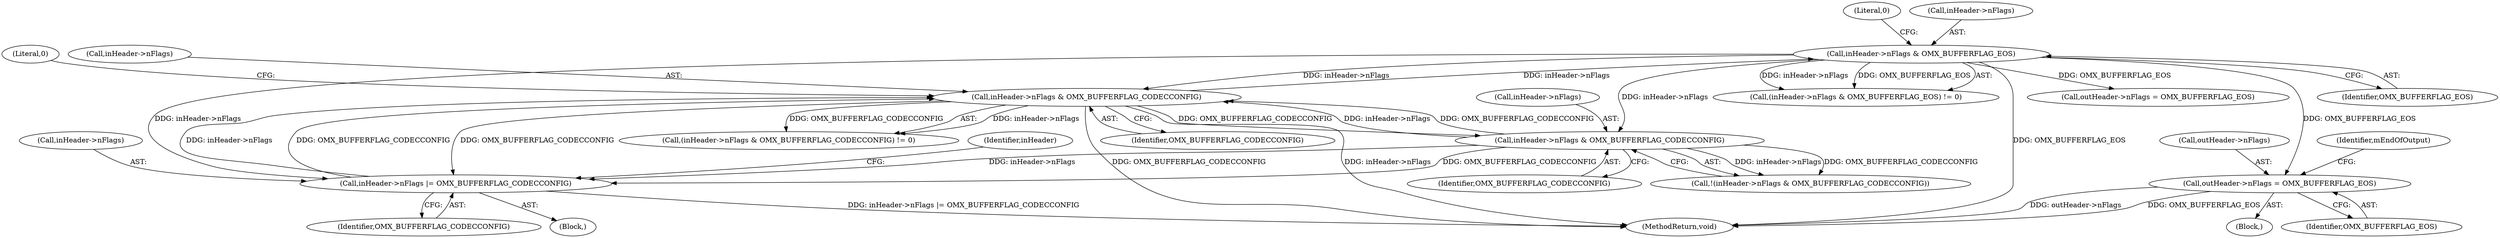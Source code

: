 digraph "0_Android_8e438e153f661e9df8db0ac41d587e940352df06@pointer" {
"1001285" [label="(Call,outHeader->nFlags = OMX_BUFFERFLAG_EOS)"];
"1000163" [label="(Call,inHeader->nFlags & OMX_BUFFERFLAG_EOS)"];
"1000190" [label="(Call,inHeader->nFlags & OMX_BUFFERFLAG_CODECCONFIG)"];
"1000183" [label="(Call,inHeader->nFlags |= OMX_BUFFERFLAG_CODECCONFIG)"];
"1000175" [label="(Call,inHeader->nFlags & OMX_BUFFERFLAG_CODECCONFIG)"];
"1000190" [label="(Call,inHeader->nFlags & OMX_BUFFERFLAG_CODECCONFIG)"];
"1000194" [label="(Identifier,OMX_BUFFERFLAG_CODECCONFIG)"];
"1000192" [label="(Identifier,inHeader)"];
"1001284" [label="(Block,)"];
"1000168" [label="(Literal,0)"];
"1001289" [label="(Identifier,OMX_BUFFERFLAG_EOS)"];
"1001291" [label="(Identifier,mEndOfOutput)"];
"1000184" [label="(Call,inHeader->nFlags)"];
"1000195" [label="(Literal,0)"];
"1000164" [label="(Call,inHeader->nFlags)"];
"1000174" [label="(Call,!(inHeader->nFlags & OMX_BUFFERFLAG_CODECCONFIG))"];
"1001285" [label="(Call,outHeader->nFlags = OMX_BUFFERFLAG_EOS)"];
"1000191" [label="(Call,inHeader->nFlags)"];
"1000162" [label="(Call,(inHeader->nFlags & OMX_BUFFERFLAG_EOS) != 0)"];
"1000187" [label="(Identifier,OMX_BUFFERFLAG_CODECCONFIG)"];
"1001286" [label="(Call,outHeader->nFlags)"];
"1000183" [label="(Call,inHeader->nFlags |= OMX_BUFFERFLAG_CODECCONFIG)"];
"1000189" [label="(Call,(inHeader->nFlags & OMX_BUFFERFLAG_CODECCONFIG) != 0)"];
"1000176" [label="(Call,inHeader->nFlags)"];
"1001395" [label="(Call,outHeader->nFlags = OMX_BUFFERFLAG_EOS)"];
"1001427" [label="(MethodReturn,void)"];
"1000175" [label="(Call,inHeader->nFlags & OMX_BUFFERFLAG_CODECCONFIG)"];
"1000180" [label="(Block,)"];
"1000163" [label="(Call,inHeader->nFlags & OMX_BUFFERFLAG_EOS)"];
"1000179" [label="(Identifier,OMX_BUFFERFLAG_CODECCONFIG)"];
"1000167" [label="(Identifier,OMX_BUFFERFLAG_EOS)"];
"1001285" -> "1001284"  [label="AST: "];
"1001285" -> "1001289"  [label="CFG: "];
"1001286" -> "1001285"  [label="AST: "];
"1001289" -> "1001285"  [label="AST: "];
"1001291" -> "1001285"  [label="CFG: "];
"1001285" -> "1001427"  [label="DDG: outHeader->nFlags"];
"1001285" -> "1001427"  [label="DDG: OMX_BUFFERFLAG_EOS"];
"1000163" -> "1001285"  [label="DDG: OMX_BUFFERFLAG_EOS"];
"1000163" -> "1000162"  [label="AST: "];
"1000163" -> "1000167"  [label="CFG: "];
"1000164" -> "1000163"  [label="AST: "];
"1000167" -> "1000163"  [label="AST: "];
"1000168" -> "1000163"  [label="CFG: "];
"1000163" -> "1001427"  [label="DDG: OMX_BUFFERFLAG_EOS"];
"1000163" -> "1000162"  [label="DDG: inHeader->nFlags"];
"1000163" -> "1000162"  [label="DDG: OMX_BUFFERFLAG_EOS"];
"1000190" -> "1000163"  [label="DDG: inHeader->nFlags"];
"1000163" -> "1000175"  [label="DDG: inHeader->nFlags"];
"1000163" -> "1000183"  [label="DDG: inHeader->nFlags"];
"1000163" -> "1000190"  [label="DDG: inHeader->nFlags"];
"1000163" -> "1001395"  [label="DDG: OMX_BUFFERFLAG_EOS"];
"1000190" -> "1000189"  [label="AST: "];
"1000190" -> "1000194"  [label="CFG: "];
"1000191" -> "1000190"  [label="AST: "];
"1000194" -> "1000190"  [label="AST: "];
"1000195" -> "1000190"  [label="CFG: "];
"1000190" -> "1001427"  [label="DDG: OMX_BUFFERFLAG_CODECCONFIG"];
"1000190" -> "1001427"  [label="DDG: inHeader->nFlags"];
"1000190" -> "1000175"  [label="DDG: OMX_BUFFERFLAG_CODECCONFIG"];
"1000190" -> "1000183"  [label="DDG: OMX_BUFFERFLAG_CODECCONFIG"];
"1000190" -> "1000189"  [label="DDG: inHeader->nFlags"];
"1000190" -> "1000189"  [label="DDG: OMX_BUFFERFLAG_CODECCONFIG"];
"1000183" -> "1000190"  [label="DDG: inHeader->nFlags"];
"1000183" -> "1000190"  [label="DDG: OMX_BUFFERFLAG_CODECCONFIG"];
"1000175" -> "1000190"  [label="DDG: inHeader->nFlags"];
"1000175" -> "1000190"  [label="DDG: OMX_BUFFERFLAG_CODECCONFIG"];
"1000183" -> "1000180"  [label="AST: "];
"1000183" -> "1000187"  [label="CFG: "];
"1000184" -> "1000183"  [label="AST: "];
"1000187" -> "1000183"  [label="AST: "];
"1000192" -> "1000183"  [label="CFG: "];
"1000183" -> "1001427"  [label="DDG: inHeader->nFlags |= OMX_BUFFERFLAG_CODECCONFIG"];
"1000175" -> "1000183"  [label="DDG: inHeader->nFlags"];
"1000175" -> "1000183"  [label="DDG: OMX_BUFFERFLAG_CODECCONFIG"];
"1000175" -> "1000174"  [label="AST: "];
"1000175" -> "1000179"  [label="CFG: "];
"1000176" -> "1000175"  [label="AST: "];
"1000179" -> "1000175"  [label="AST: "];
"1000174" -> "1000175"  [label="CFG: "];
"1000175" -> "1000174"  [label="DDG: inHeader->nFlags"];
"1000175" -> "1000174"  [label="DDG: OMX_BUFFERFLAG_CODECCONFIG"];
}
